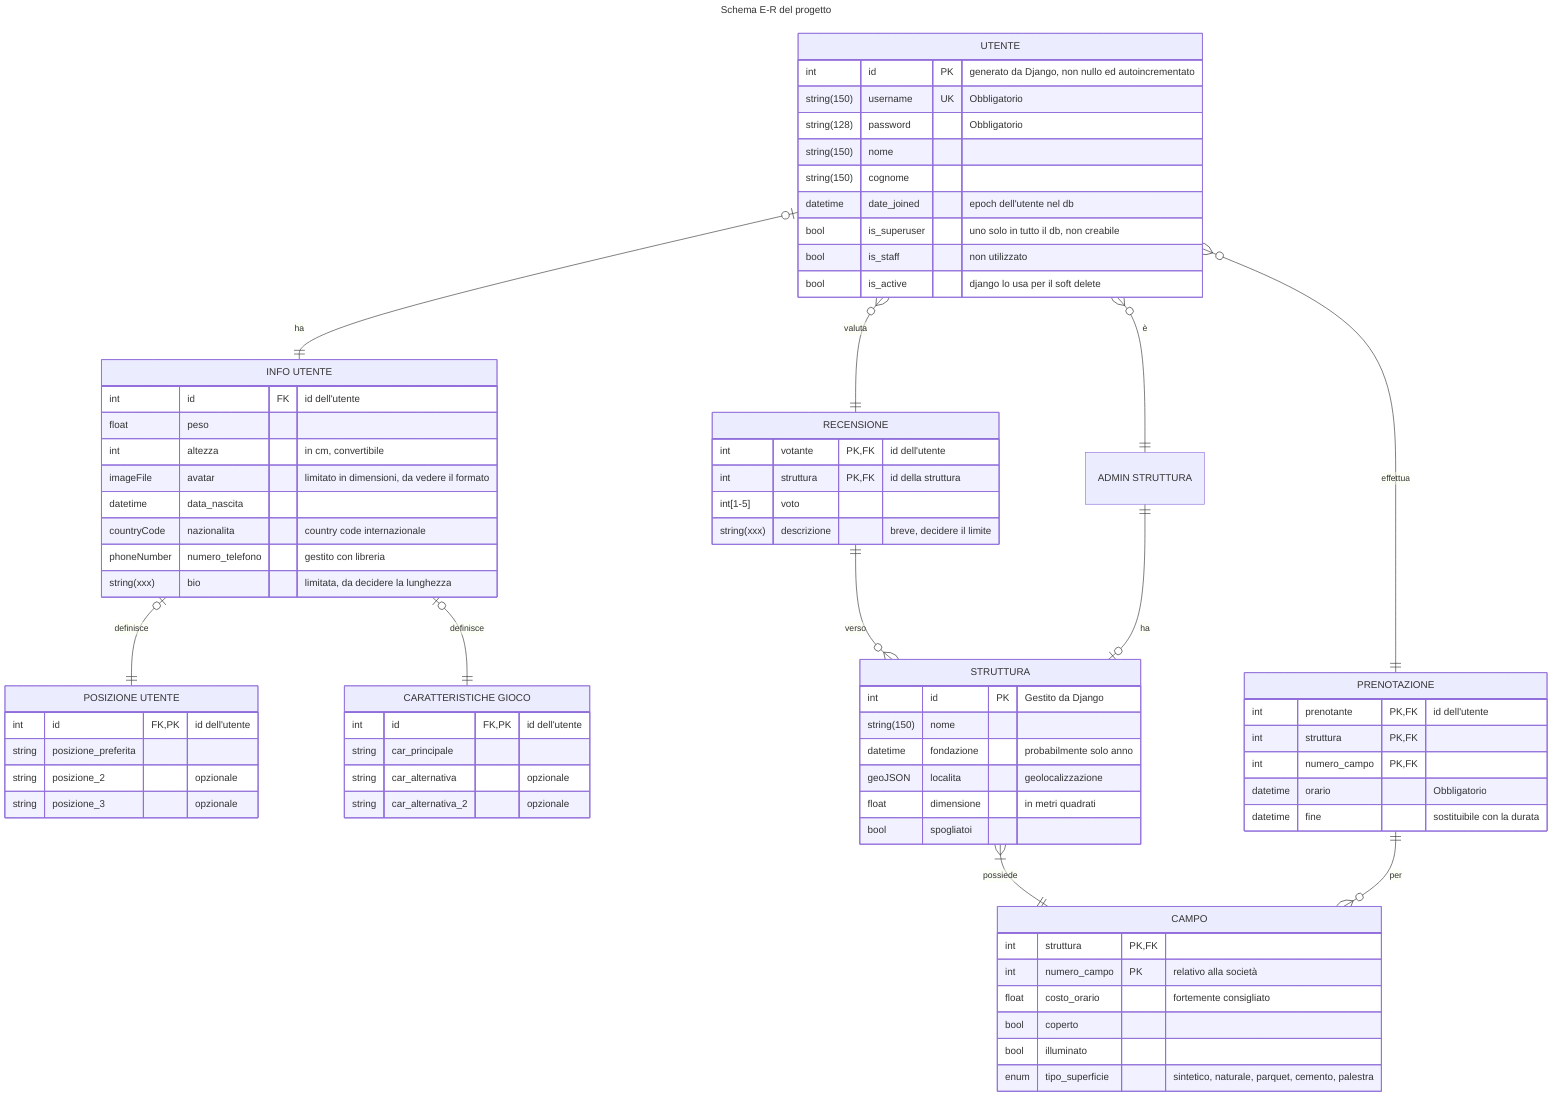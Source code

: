 ---
title: Schema E-R del progetto
---
erDiagram
    UTENTE {
        int id PK "generato da Django, non nullo ed autoincrementato"
        string(150) username UK "Obbligatorio"
        string(128) password "Obbligatorio"
        string(150) nome
        string(150) cognome
        datetime date_joined "epoch dell'utente nel db"
        bool is_superuser "uno solo in tutto il db, non creabile"
        bool is_staff "non utilizzato" 
        bool is_active "django lo usa per il soft delete"
    }

    UTENTE o|--|| "INFO UTENTE" : "ha"

    "INFO UTENTE" {
        int id FK "id dell'utente"
        float peso
        int altezza "in cm, convertibile"
        imageFile avatar "limitato in dimensioni, da vedere il formato"
        datetime data_nascita
        countryCode nazionalita "country code internazionale"
        phoneNumber numero_telefono "gestito con libreria"
        string(xxx) bio "limitata, da decidere la lunghezza"
    }
    
    "INFO UTENTE" o|--|| "POSIZIONE UTENTE" : "definisce"

    "POSIZIONE UTENTE" {
        int id FK,PK "id dell'utente"
        string posizione_preferita
        string posizione_2 "opzionale"
        string posizione_3 "opzionale"
    }

    "INFO UTENTE" o|--|| "CARATTERISTICHE GIOCO" : "definisce"

    "CARATTERISTICHE GIOCO" {
        int id FK,PK "id dell'utente"
        string car_principale
        string car_alternativa "opzionale"
        string car_alternativa_2 "opzionale"
    }

    STRUTTURA {
        int id PK "Gestito da Django"
        string(150) nome
        datetime fondazione "probabilmente solo anno"
        geoJSON localita "geolocalizzazione"
        float dimensione "in metri quadrati"
        bool spogliatoi
    }

    STRUTTURA |{--|| CAMPO : "possiede"

    CAMPO {
        int struttura PK, FK
        int numero_campo PK "relativo alla società"
        float costo_orario "fortemente consigliato"
        bool coperto
        bool illuminato
        enum tipo_superficie "sintetico, naturale, parquet, cemento, palestra"
    }

    PRENOTAZIONE ||--}o CAMPO : "per"
    UTENTE o{--|| PRENOTAZIONE : "effettua"

    PRENOTAZIONE {
        int prenotante PK,FK "id dell'utente"
        int struttura PK,FK
        int numero_campo PK,FK
        datetime orario "Obbligatorio"
        datetime fine "sostituibile con la durata"
    }

    UTENTE o{--|| RECENSIONE : "valuta"
    RECENSIONE ||--}o STRUTTURA : "verso"

    RECENSIONE {
        int votante PK,FK "id dell'utente"
        int struttura PK,FK "id della struttura"
        int[1-5] voto
        string(xxx) descrizione "breve, decidere il limite"
    }

    UTENTE o{--|| "ADMIN STRUTTURA" : "è"
    "ADMIN STRUTTURA" ||--o| STRUTTURA : "ha"